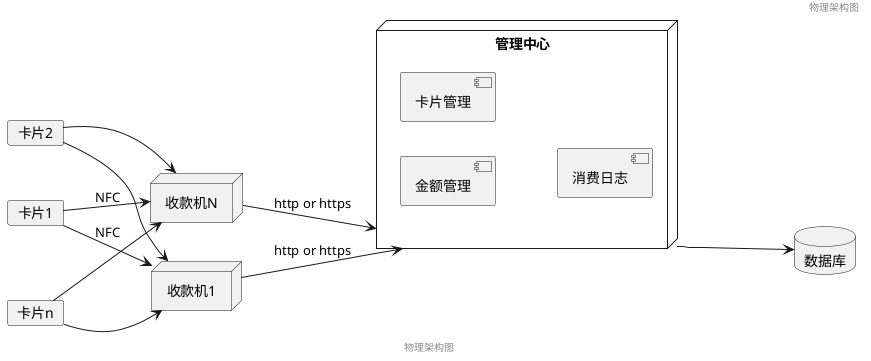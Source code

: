 @startuml

header 物理架构图
footer 物理架构图

left to right direction




card 卡片1
card 卡片2
card 卡片n
node 收款机1 {

}
node 收款机N {

}

卡片1 --> 收款机1 : NFC
卡片2 --> 收款机1
卡片n --> 收款机1

卡片1 --> 收款机N : NFC
卡片2 --> 收款机N
卡片n --> 收款机N

node 管理中心 {
    component 金额管理
    component 卡片管理
    component 消费日志
}

收款机1 --> 管理中心 : http or https
收款机N --> 管理中心 : http or https

database 数据库

管理中心 ----> 数据库

@enduml
